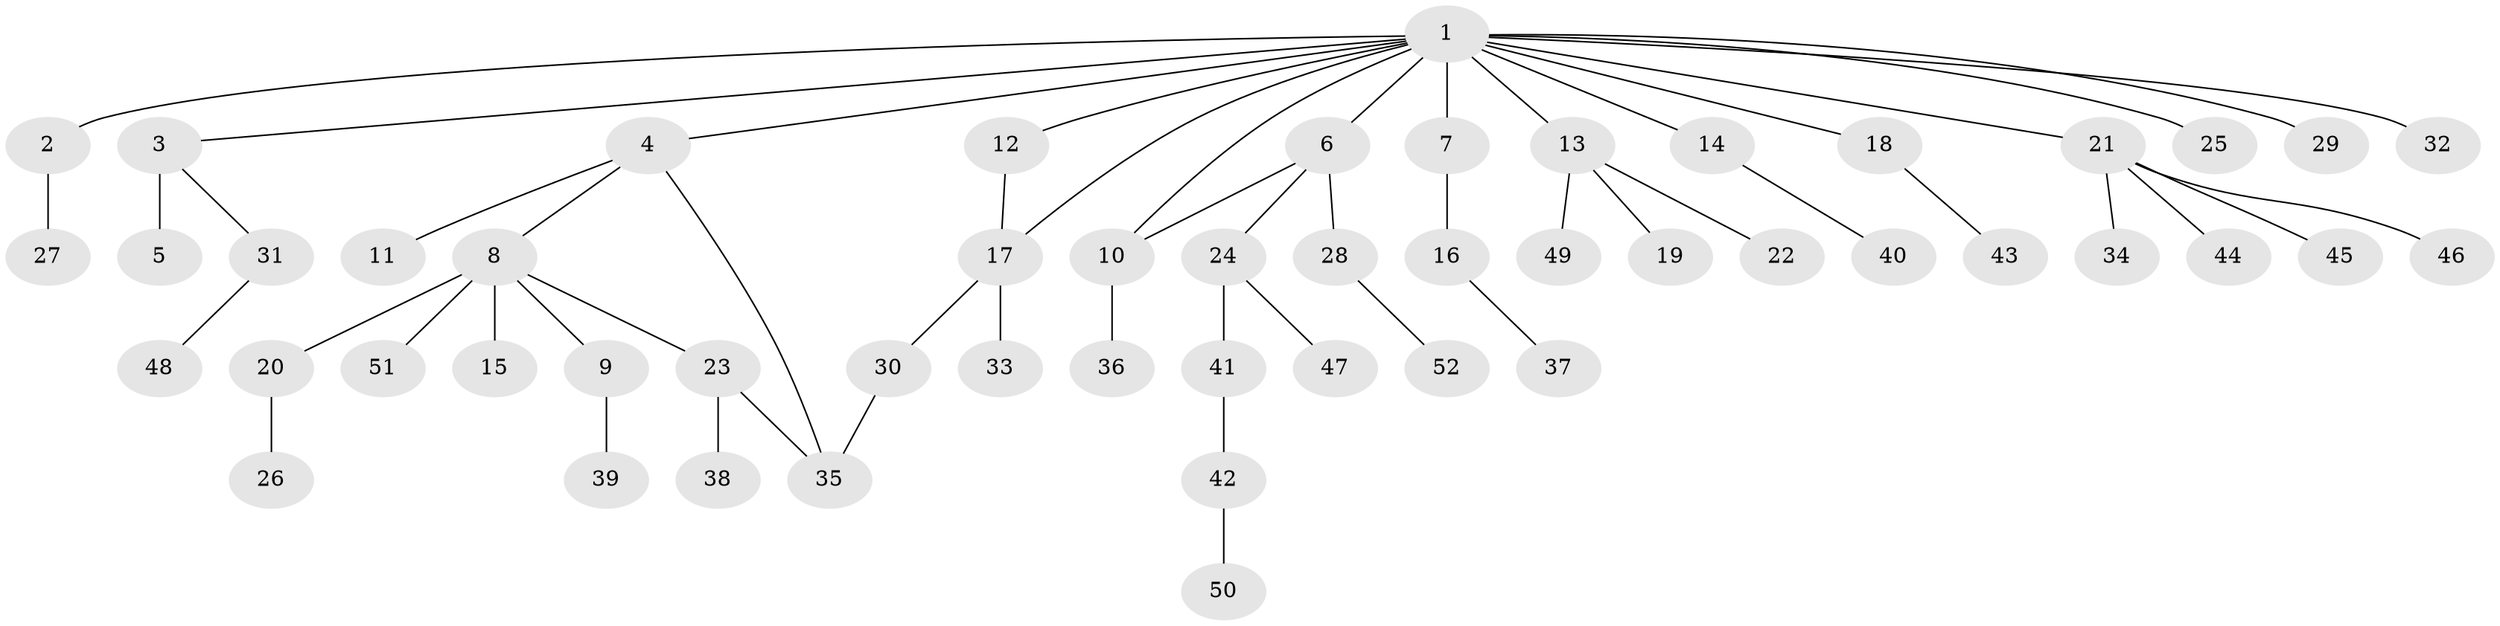 // original degree distribution, {22: 0.009900990099009901, 3: 0.0891089108910891, 9: 0.009900990099009901, 5: 0.039603960396039604, 1: 0.6336633663366337, 10: 0.009900990099009901, 2: 0.1485148514851485, 6: 0.009900990099009901, 4: 0.04950495049504951}
// Generated by graph-tools (version 1.1) at 2025/35/03/09/25 02:35:27]
// undirected, 52 vertices, 55 edges
graph export_dot {
graph [start="1"]
  node [color=gray90,style=filled];
  1;
  2;
  3;
  4;
  5;
  6;
  7;
  8;
  9;
  10;
  11;
  12;
  13;
  14;
  15;
  16;
  17;
  18;
  19;
  20;
  21;
  22;
  23;
  24;
  25;
  26;
  27;
  28;
  29;
  30;
  31;
  32;
  33;
  34;
  35;
  36;
  37;
  38;
  39;
  40;
  41;
  42;
  43;
  44;
  45;
  46;
  47;
  48;
  49;
  50;
  51;
  52;
  1 -- 2 [weight=1.0];
  1 -- 3 [weight=1.0];
  1 -- 4 [weight=1.0];
  1 -- 6 [weight=1.0];
  1 -- 7 [weight=7.0];
  1 -- 10 [weight=1.0];
  1 -- 12 [weight=1.0];
  1 -- 13 [weight=1.0];
  1 -- 14 [weight=1.0];
  1 -- 17 [weight=1.0];
  1 -- 18 [weight=1.0];
  1 -- 21 [weight=1.0];
  1 -- 25 [weight=1.0];
  1 -- 29 [weight=1.0];
  1 -- 32 [weight=1.0];
  2 -- 27 [weight=1.0];
  3 -- 5 [weight=6.0];
  3 -- 31 [weight=1.0];
  4 -- 8 [weight=1.0];
  4 -- 11 [weight=1.0];
  4 -- 35 [weight=1.0];
  6 -- 10 [weight=1.0];
  6 -- 24 [weight=1.0];
  6 -- 28 [weight=1.0];
  7 -- 16 [weight=1.0];
  8 -- 9 [weight=1.0];
  8 -- 15 [weight=4.0];
  8 -- 20 [weight=1.0];
  8 -- 23 [weight=1.0];
  8 -- 51 [weight=1.0];
  9 -- 39 [weight=1.0];
  10 -- 36 [weight=1.0];
  12 -- 17 [weight=1.0];
  13 -- 19 [weight=1.0];
  13 -- 22 [weight=1.0];
  13 -- 49 [weight=1.0];
  14 -- 40 [weight=1.0];
  16 -- 37 [weight=1.0];
  17 -- 30 [weight=2.0];
  17 -- 33 [weight=1.0];
  18 -- 43 [weight=1.0];
  20 -- 26 [weight=1.0];
  21 -- 34 [weight=1.0];
  21 -- 44 [weight=1.0];
  21 -- 45 [weight=1.0];
  21 -- 46 [weight=1.0];
  23 -- 35 [weight=1.0];
  23 -- 38 [weight=1.0];
  24 -- 41 [weight=1.0];
  24 -- 47 [weight=1.0];
  28 -- 52 [weight=2.0];
  30 -- 35 [weight=1.0];
  31 -- 48 [weight=1.0];
  41 -- 42 [weight=1.0];
  42 -- 50 [weight=2.0];
}
